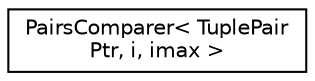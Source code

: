 digraph "Graphical Class Hierarchy"
{
  edge [fontname="Helvetica",fontsize="10",labelfontname="Helvetica",labelfontsize="10"];
  node [fontname="Helvetica",fontsize="10",shape=record];
  rankdir="LR";
  Node1 [label="PairsComparer\< TuplePair\lPtr, i, imax \>",height=0.2,width=0.4,color="black", fillcolor="white", style="filled",URL="$structPairsComparer.html"];
}
